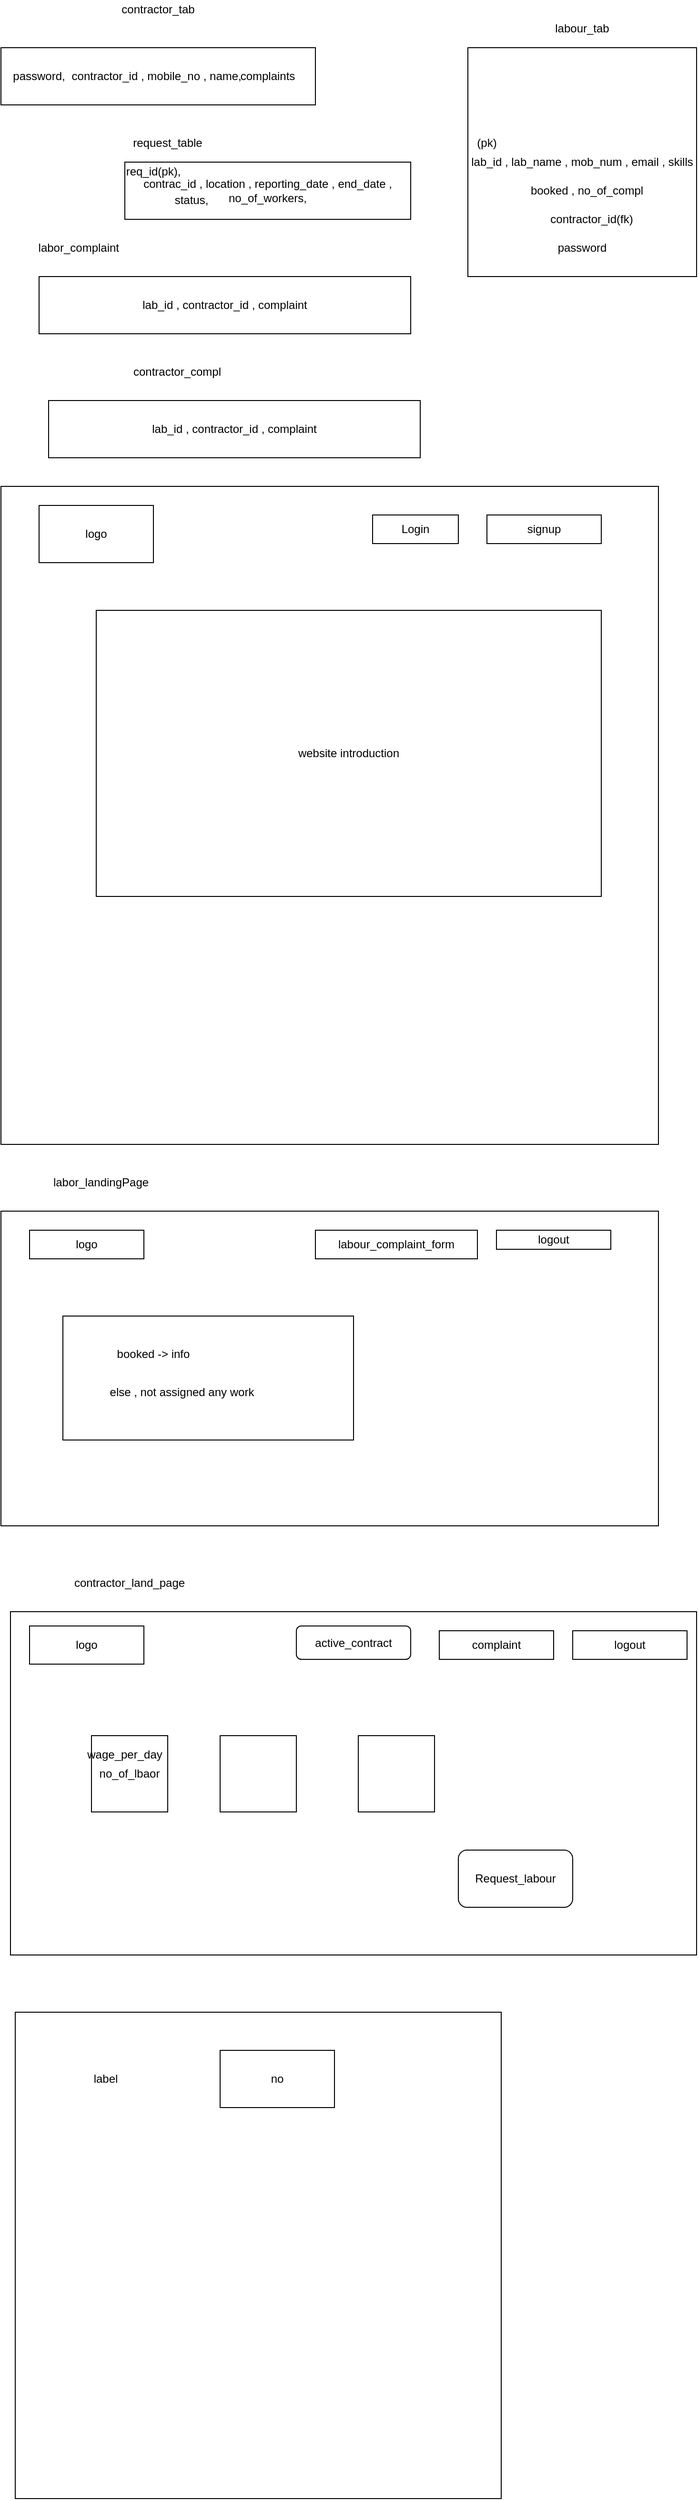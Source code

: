 <mxfile version="15.1.0" type="github">
  <diagram id="3Sb7jG6Yc-vRg8P855_o" name="Page-1">
    <mxGraphModel dx="1038" dy="547" grid="1" gridSize="10" guides="1" tooltips="1" connect="1" arrows="1" fold="1" page="1" pageScale="1" pageWidth="850" pageHeight="1100" math="0" shadow="0">
      <root>
        <mxCell id="0" />
        <mxCell id="1" parent="0" />
        <mxCell id="DbflI9-Nu2HDeEe6TEz5-2" value="labour_tab" style="text;html=1;strokeColor=none;fillColor=none;align=center;verticalAlign=middle;whiteSpace=wrap;rounded=0;" vertex="1" parent="1">
          <mxGeometry x="640" y="70" width="40" height="20" as="geometry" />
        </mxCell>
        <mxCell id="DbflI9-Nu2HDeEe6TEz5-9" value="lab_id , lab_name , mob_num , email , skills" style="whiteSpace=wrap;html=1;aspect=fixed;" vertex="1" parent="1">
          <mxGeometry x="540" y="100" width="240" height="240" as="geometry" />
        </mxCell>
        <mxCell id="DbflI9-Nu2HDeEe6TEz5-11" value="booked , no_of_compl" style="text;html=1;strokeColor=none;fillColor=none;align=center;verticalAlign=middle;whiteSpace=wrap;rounded=0;" vertex="1" parent="1">
          <mxGeometry x="550" y="240" width="230" height="20" as="geometry" />
        </mxCell>
        <mxCell id="DbflI9-Nu2HDeEe6TEz5-12" value="contractor_id , mobile_no , name,&amp;nbsp;" style="rounded=0;whiteSpace=wrap;html=1;" vertex="1" parent="1">
          <mxGeometry x="50" y="100" width="330" height="60" as="geometry" />
        </mxCell>
        <mxCell id="DbflI9-Nu2HDeEe6TEz5-13" value="contractor_id(fk)" style="text;html=1;strokeColor=none;fillColor=none;align=center;verticalAlign=middle;whiteSpace=wrap;rounded=0;" vertex="1" parent="1">
          <mxGeometry x="600" y="270" width="140" height="20" as="geometry" />
        </mxCell>
        <mxCell id="DbflI9-Nu2HDeEe6TEz5-14" value="contractor_tab" style="text;html=1;strokeColor=none;fillColor=none;align=center;verticalAlign=middle;whiteSpace=wrap;rounded=0;" vertex="1" parent="1">
          <mxGeometry x="195" y="50" width="40" height="20" as="geometry" />
        </mxCell>
        <mxCell id="DbflI9-Nu2HDeEe6TEz5-15" value="(pk)" style="text;html=1;strokeColor=none;fillColor=none;align=center;verticalAlign=middle;whiteSpace=wrap;rounded=0;" vertex="1" parent="1">
          <mxGeometry x="540" y="190" width="40" height="20" as="geometry" />
        </mxCell>
        <mxCell id="DbflI9-Nu2HDeEe6TEz5-16" value="contrac_id , location , reporting_date , end_date , no_of_workers," style="rounded=0;whiteSpace=wrap;html=1;" vertex="1" parent="1">
          <mxGeometry x="180" y="220" width="300" height="60" as="geometry" />
        </mxCell>
        <mxCell id="DbflI9-Nu2HDeEe6TEz5-17" value="request_table" style="text;html=1;strokeColor=none;fillColor=none;align=center;verticalAlign=middle;whiteSpace=wrap;rounded=0;" vertex="1" parent="1">
          <mxGeometry x="110" y="190" width="230" height="20" as="geometry" />
        </mxCell>
        <mxCell id="DbflI9-Nu2HDeEe6TEz5-19" value="complaints" style="text;html=1;strokeColor=none;fillColor=none;align=center;verticalAlign=middle;whiteSpace=wrap;rounded=0;" vertex="1" parent="1">
          <mxGeometry x="310" y="120" width="40" height="20" as="geometry" />
        </mxCell>
        <mxCell id="DbflI9-Nu2HDeEe6TEz5-20" value="lab_id , contractor_id , complaint" style="rounded=0;whiteSpace=wrap;html=1;" vertex="1" parent="1">
          <mxGeometry x="90" y="340" width="390" height="60" as="geometry" />
        </mxCell>
        <mxCell id="DbflI9-Nu2HDeEe6TEz5-21" value="labor_complaint&amp;nbsp;&amp;nbsp;" style="text;html=1;strokeColor=none;fillColor=none;align=center;verticalAlign=middle;whiteSpace=wrap;rounded=0;" vertex="1" parent="1">
          <mxGeometry x="80" y="300" width="110" height="20" as="geometry" />
        </mxCell>
        <mxCell id="DbflI9-Nu2HDeEe6TEz5-24" value="lab_id , contractor_id , complaint" style="rounded=0;whiteSpace=wrap;html=1;" vertex="1" parent="1">
          <mxGeometry x="100" y="470" width="390" height="60" as="geometry" />
        </mxCell>
        <mxCell id="DbflI9-Nu2HDeEe6TEz5-25" value="contractor_compl" style="text;html=1;strokeColor=none;fillColor=none;align=center;verticalAlign=middle;whiteSpace=wrap;rounded=0;" vertex="1" parent="1">
          <mxGeometry x="140" y="430" width="190" height="20" as="geometry" />
        </mxCell>
        <mxCell id="DbflI9-Nu2HDeEe6TEz5-26" value="" style="whiteSpace=wrap;html=1;aspect=fixed;" vertex="1" parent="1">
          <mxGeometry x="50" y="560" width="690" height="690" as="geometry" />
        </mxCell>
        <mxCell id="DbflI9-Nu2HDeEe6TEz5-27" value="Login" style="rounded=0;whiteSpace=wrap;html=1;" vertex="1" parent="1">
          <mxGeometry x="440" y="590" width="90" height="30" as="geometry" />
        </mxCell>
        <mxCell id="DbflI9-Nu2HDeEe6TEz5-28" value="signup" style="rounded=0;whiteSpace=wrap;html=1;" vertex="1" parent="1">
          <mxGeometry x="560" y="590" width="120" height="30" as="geometry" />
        </mxCell>
        <mxCell id="DbflI9-Nu2HDeEe6TEz5-30" value="website introduction" style="rounded=0;whiteSpace=wrap;html=1;" vertex="1" parent="1">
          <mxGeometry x="150" y="690" width="530" height="300" as="geometry" />
        </mxCell>
        <mxCell id="DbflI9-Nu2HDeEe6TEz5-31" value="logo" style="rounded=0;whiteSpace=wrap;html=1;" vertex="1" parent="1">
          <mxGeometry x="90" y="580" width="120" height="60" as="geometry" />
        </mxCell>
        <mxCell id="DbflI9-Nu2HDeEe6TEz5-34" value="password," style="text;html=1;strokeColor=none;fillColor=none;align=center;verticalAlign=middle;whiteSpace=wrap;rounded=0;" vertex="1" parent="1">
          <mxGeometry x="70" y="120" width="40" height="20" as="geometry" />
        </mxCell>
        <mxCell id="DbflI9-Nu2HDeEe6TEz5-35" value="password" style="text;html=1;strokeColor=none;fillColor=none;align=center;verticalAlign=middle;whiteSpace=wrap;rounded=0;" vertex="1" parent="1">
          <mxGeometry x="640" y="300" width="40" height="20" as="geometry" />
        </mxCell>
        <mxCell id="DbflI9-Nu2HDeEe6TEz5-36" value="" style="rounded=0;whiteSpace=wrap;html=1;" vertex="1" parent="1">
          <mxGeometry x="50" y="1320" width="690" height="330" as="geometry" />
        </mxCell>
        <mxCell id="DbflI9-Nu2HDeEe6TEz5-37" value="labor_landingPage" style="text;html=1;strokeColor=none;fillColor=none;align=center;verticalAlign=middle;whiteSpace=wrap;rounded=0;" vertex="1" parent="1">
          <mxGeometry x="80" y="1280" width="150" height="20" as="geometry" />
        </mxCell>
        <mxCell id="DbflI9-Nu2HDeEe6TEz5-38" value="logout" style="rounded=0;whiteSpace=wrap;html=1;" vertex="1" parent="1">
          <mxGeometry x="570" y="1340" width="120" height="20" as="geometry" />
        </mxCell>
        <mxCell id="DbflI9-Nu2HDeEe6TEz5-39" value="labour_complaint_form" style="rounded=0;whiteSpace=wrap;html=1;" vertex="1" parent="1">
          <mxGeometry x="380" y="1340" width="170" height="30" as="geometry" />
        </mxCell>
        <mxCell id="DbflI9-Nu2HDeEe6TEz5-40" value="logo" style="rounded=0;whiteSpace=wrap;html=1;" vertex="1" parent="1">
          <mxGeometry x="80" y="1340" width="120" height="30" as="geometry" />
        </mxCell>
        <mxCell id="DbflI9-Nu2HDeEe6TEz5-41" value="" style="rounded=0;whiteSpace=wrap;html=1;" vertex="1" parent="1">
          <mxGeometry x="115" y="1430" width="305" height="130" as="geometry" />
        </mxCell>
        <mxCell id="DbflI9-Nu2HDeEe6TEz5-42" value="booked -&amp;gt; info" style="text;html=1;strokeColor=none;fillColor=none;align=center;verticalAlign=middle;whiteSpace=wrap;rounded=0;" vertex="1" parent="1">
          <mxGeometry x="140" y="1460" width="140" height="20" as="geometry" />
        </mxCell>
        <mxCell id="DbflI9-Nu2HDeEe6TEz5-43" value="else , not assigned any work" style="text;html=1;strokeColor=none;fillColor=none;align=center;verticalAlign=middle;whiteSpace=wrap;rounded=0;" vertex="1" parent="1">
          <mxGeometry x="150" y="1500" width="180" height="20" as="geometry" />
        </mxCell>
        <mxCell id="DbflI9-Nu2HDeEe6TEz5-44" value="" style="rounded=0;whiteSpace=wrap;html=1;" vertex="1" parent="1">
          <mxGeometry x="60" y="1740" width="720" height="360" as="geometry" />
        </mxCell>
        <mxCell id="DbflI9-Nu2HDeEe6TEz5-45" value="contractor_land_page" style="text;html=1;strokeColor=none;fillColor=none;align=center;verticalAlign=middle;whiteSpace=wrap;rounded=0;" vertex="1" parent="1">
          <mxGeometry x="90" y="1700" width="190" height="20" as="geometry" />
        </mxCell>
        <mxCell id="DbflI9-Nu2HDeEe6TEz5-46" value="complaint" style="rounded=0;whiteSpace=wrap;html=1;" vertex="1" parent="1">
          <mxGeometry x="510" y="1760" width="120" height="30" as="geometry" />
        </mxCell>
        <mxCell id="DbflI9-Nu2HDeEe6TEz5-47" value="logout" style="rounded=0;whiteSpace=wrap;html=1;" vertex="1" parent="1">
          <mxGeometry x="650" y="1760" width="120" height="30" as="geometry" />
        </mxCell>
        <mxCell id="DbflI9-Nu2HDeEe6TEz5-48" value="logo" style="rounded=0;whiteSpace=wrap;html=1;" vertex="1" parent="1">
          <mxGeometry x="80" y="1755" width="120" height="40" as="geometry" />
        </mxCell>
        <mxCell id="DbflI9-Nu2HDeEe6TEz5-50" value="no_of_lbaor" style="whiteSpace=wrap;html=1;aspect=fixed;" vertex="1" parent="1">
          <mxGeometry x="145" y="1870" width="80" height="80" as="geometry" />
        </mxCell>
        <mxCell id="DbflI9-Nu2HDeEe6TEz5-51" value="" style="whiteSpace=wrap;html=1;aspect=fixed;" vertex="1" parent="1">
          <mxGeometry x="280" y="1870" width="80" height="80" as="geometry" />
        </mxCell>
        <mxCell id="DbflI9-Nu2HDeEe6TEz5-52" value="" style="whiteSpace=wrap;html=1;aspect=fixed;" vertex="1" parent="1">
          <mxGeometry x="425" y="1870" width="80" height="80" as="geometry" />
        </mxCell>
        <mxCell id="DbflI9-Nu2HDeEe6TEz5-53" value="wage_per_day" style="text;html=1;strokeColor=none;fillColor=none;align=center;verticalAlign=middle;whiteSpace=wrap;rounded=0;" vertex="1" parent="1">
          <mxGeometry x="160" y="1880" width="40" height="20" as="geometry" />
        </mxCell>
        <mxCell id="DbflI9-Nu2HDeEe6TEz5-54" value="Request_labour" style="rounded=1;whiteSpace=wrap;html=1;" vertex="1" parent="1">
          <mxGeometry x="530" y="1990" width="120" height="60" as="geometry" />
        </mxCell>
        <mxCell id="DbflI9-Nu2HDeEe6TEz5-55" value="active_contract" style="rounded=1;whiteSpace=wrap;html=1;" vertex="1" parent="1">
          <mxGeometry x="360" y="1755" width="120" height="35" as="geometry" />
        </mxCell>
        <mxCell id="DbflI9-Nu2HDeEe6TEz5-57" value="" style="whiteSpace=wrap;html=1;aspect=fixed;" vertex="1" parent="1">
          <mxGeometry x="65" y="2160" width="510" height="510" as="geometry" />
        </mxCell>
        <mxCell id="DbflI9-Nu2HDeEe6TEz5-59" value="no" style="rounded=0;whiteSpace=wrap;html=1;" vertex="1" parent="1">
          <mxGeometry x="280" y="2200" width="120" height="60" as="geometry" />
        </mxCell>
        <mxCell id="DbflI9-Nu2HDeEe6TEz5-63" value="label" style="text;html=1;strokeColor=none;fillColor=none;align=center;verticalAlign=middle;whiteSpace=wrap;rounded=0;" vertex="1" parent="1">
          <mxGeometry x="110" y="2220" width="100" height="20" as="geometry" />
        </mxCell>
        <mxCell id="DbflI9-Nu2HDeEe6TEz5-64" value="status," style="text;html=1;strokeColor=none;fillColor=none;align=center;verticalAlign=middle;whiteSpace=wrap;rounded=0;" vertex="1" parent="1">
          <mxGeometry x="230" y="250" width="40" height="20" as="geometry" />
        </mxCell>
        <mxCell id="DbflI9-Nu2HDeEe6TEz5-65" value="req_id(pk)," style="text;html=1;strokeColor=none;fillColor=none;align=center;verticalAlign=middle;whiteSpace=wrap;rounded=0;" vertex="1" parent="1">
          <mxGeometry x="190" y="220" width="40" height="20" as="geometry" />
        </mxCell>
      </root>
    </mxGraphModel>
  </diagram>
</mxfile>
